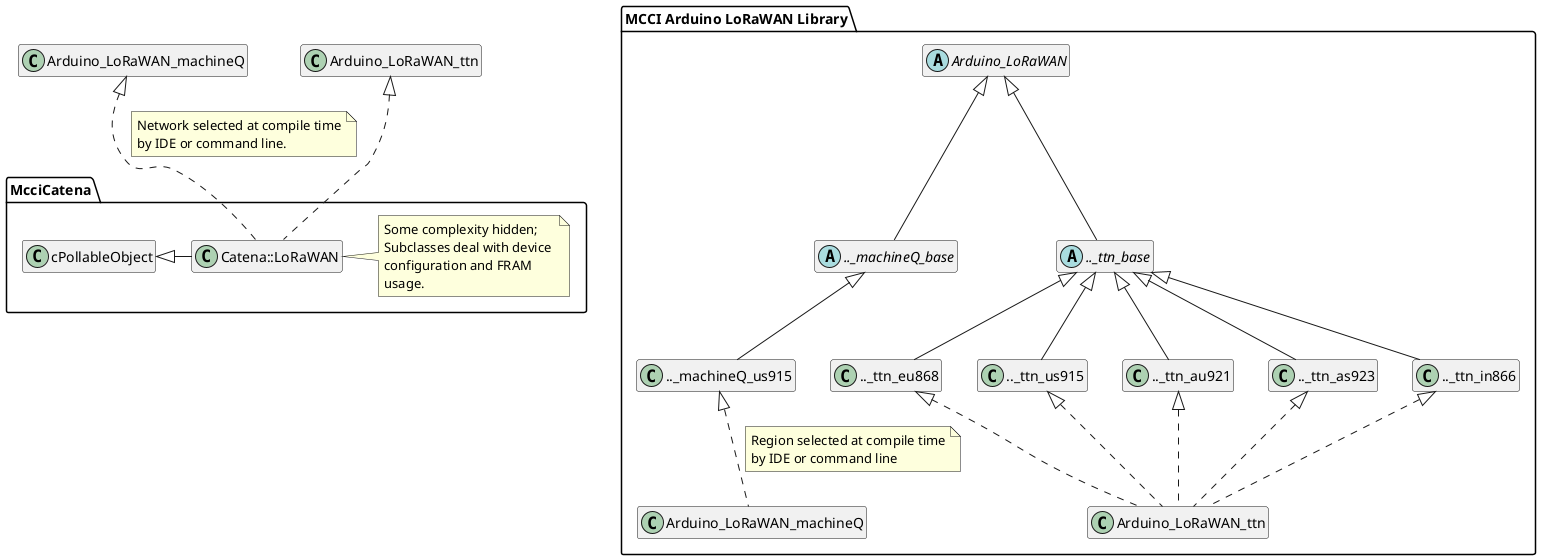 @startuml
/'

Module:	Catena_LoRaWAN.plantuml

Function:
	PlantUML reference source for Catena::LoRaWAN class diagram.
	
Copyright:
	See accompanying LICENSE file at
	https:://github.com/mcci-catena/Catena-Arduino-Platform
	
Author:
	Terry Moore, MCCI Corporation	July 2019

Notes:
	PlantUML images in REAMDE.md are generated by pasting this file into
	the server at http://www.plantuml.com/plantuml, and grabbing the
	resulting URLs.

'/

hide empty members

package Arduino-LoRaWAN as "MCCI Arduino LoRaWAN Library" {
abstract class Arduino_LoRaWAN

abstract class Arduino_LoRaWAN_machineQ_base as ".._machineQ_base"

class Arduino_LoRaWAN_machineQ_us915 as ".._machineQ_us915"

class Arduino_LoRaWAN_machineQ

abstract class Arduino_LoRaWAN_ttn_base as ".._ttn_base"

class Arduino_LoRaWAN_ttn_eu868 as ".._ttn_eu868"
class Arduino_LoRaWAN_ttn_us915 as ".._ttn_us915"
class Arduino_LoRaWAN_ttn_au921 as ".._ttn_au921"
class Arduino_LoRaWAN_ttn_as923 as ".._ttn_as923"
class Arduino_LoRaWAN_ttn_in866 as ".._ttn_in866"

class Arduino_LoRaWAN_ttn

Arduino_LoRaWAN <|-- Arduino_LoRaWAN_machineQ_base
Arduino_LoRaWAN <|-- Arduino_LoRaWAN_ttn_base
Arduino_LoRaWAN_machineQ_base <|-- Arduino_LoRaWAN_machineQ_us915
Arduino_LoRaWAN_machineQ_us915 <|.. Arduino_LoRaWAN_machineQ
note right on link
  Region selected at compile time
  by IDE or command line
end note

Arduino_LoRaWAN_ttn_base <|-- Arduino_LoRaWAN_ttn_eu868
Arduino_LoRaWAN_ttn_base <|-- Arduino_LoRaWAN_ttn_us915
Arduino_LoRaWAN_ttn_base <|-- Arduino_LoRaWAN_ttn_au921
Arduino_LoRaWAN_ttn_base <|-- Arduino_LoRaWAN_ttn_as923
Arduino_LoRaWAN_ttn_base <|-- Arduino_LoRaWAN_ttn_in866

Arduino_LoRaWAN_ttn_eu868 <|.. Arduino_LoRaWAN_ttn
Arduino_LoRaWAN_ttn_us915 <|.. Arduino_LoRaWAN_ttn
Arduino_LoRaWAN_ttn_au921 <|.. Arduino_LoRaWAN_ttn
Arduino_LoRaWAN_ttn_as923 <|.. Arduino_LoRaWAN_ttn
Arduino_LoRaWAN_ttn_in866 <|.. Arduino_LoRaWAN_ttn
}

namespace McciCatena {

class cPollableObject
class Catena::LoRaWAN
note right
  Some complexity hidden;
  Subclasses deal with device 
  configuration and FRAM
  usage.
end note

cPollableObject <|- Catena::LoRaWAN

.Arduino_LoRaWAN_machineQ <|.. Catena::LoRaWAN
note right on link
   Network selected at compile time
   by IDE or command line. 
end note
.Arduino_LoRaWAN_ttn <|.. Catena::LoRaWAN

}
@enduml